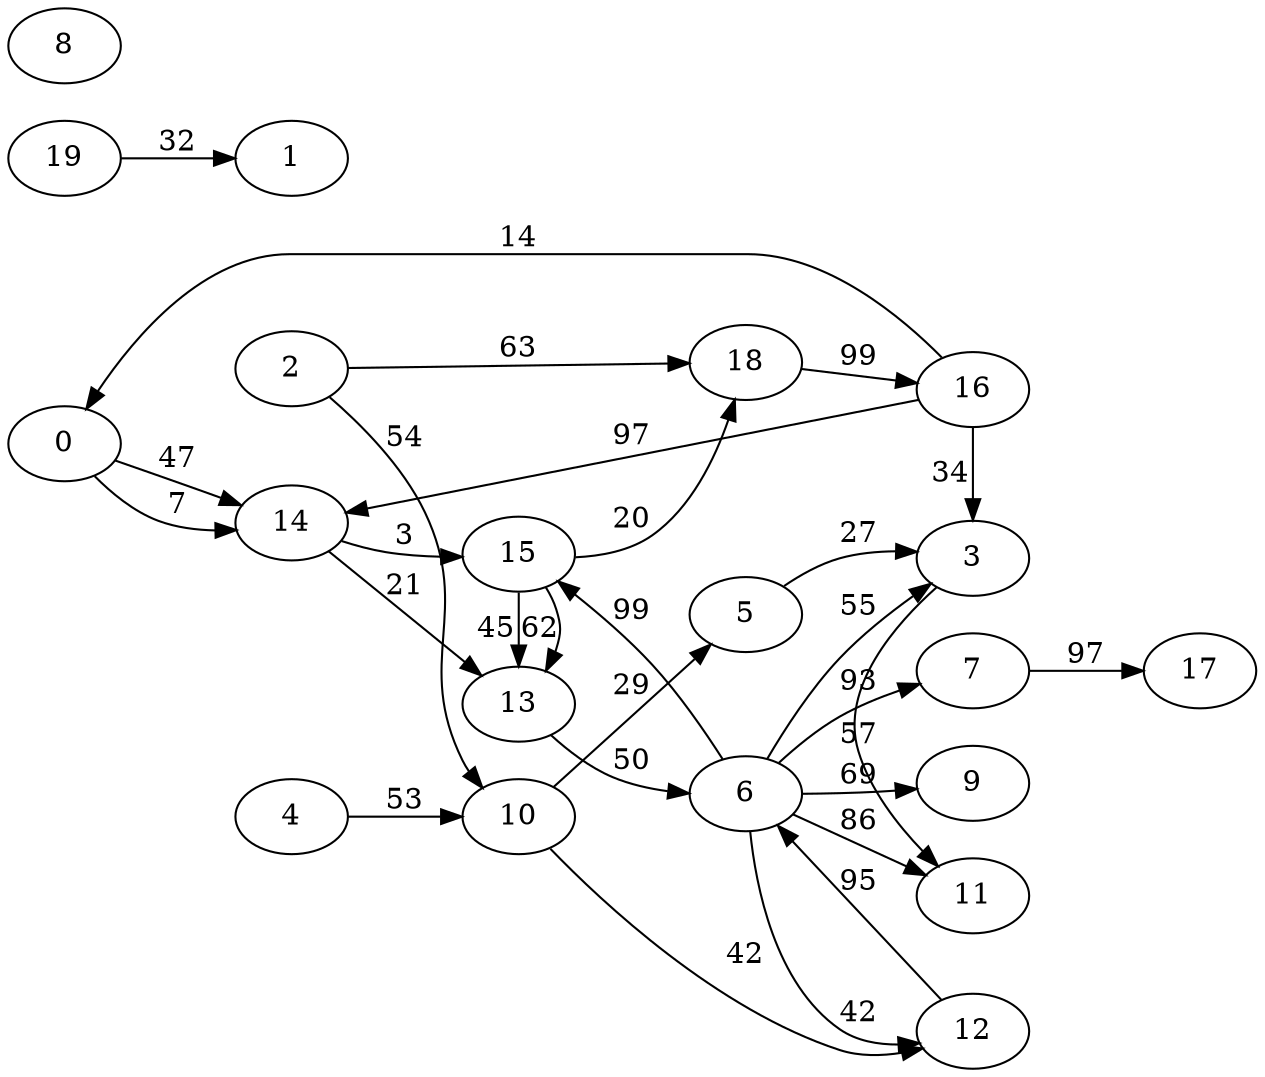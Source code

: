 digraph G {
ranksep = "equally";
rankdir = LR;
{rank = same; 0; };
{rank = same; 14; };
{rank = same; 13; 15; };
{rank = same; 6; 18; };
{rank = same; 9; 11; 7; 12; 3; 16; };
{rank = same; 17; };
{rank = same; 1; };
{rank = same; 2; };
{rank = same; 10; };
{rank = same; 5; };
{rank = same; };
{rank = same; 4; };
{rank = same; };
{rank = same; 8; };
{rank = same; 19; };
{rank = same; };
0->14[label="7"];
0->14[label="47"];
14->13[label="21"];
14->15[label="3"];
13->6[label="50"];
15->13[label="45"];
15->18[label="20"];
15->13[label="62"];
6->9[label="69"];
6->11[label="86"];
6->15[label="99"];
6->7[label="93"];
6->12[label="42"];
6->3[label="55"];
18->16[label="99"];
9
11
7->17[label="97"];
12->6[label="95"];
3->11[label="57"];
16->14[label="97"];
16->3[label="34"];
16->0[label="14"];
17
1
2->18[label="63"];
2->10[label="54"];
10->5[label="29"];
10->12[label="42"];
5->3[label="27"];
4->10[label="53"];
8
19->1[label="32"];
}

